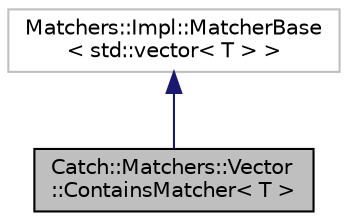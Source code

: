 digraph "Catch::Matchers::Vector::ContainsMatcher&lt; T &gt;"
{
  edge [fontname="Helvetica",fontsize="10",labelfontname="Helvetica",labelfontsize="10"];
  node [fontname="Helvetica",fontsize="10",shape=record];
  Node1 [label="Catch::Matchers::Vector\l::ContainsMatcher\< T \>",height=0.2,width=0.4,color="black", fillcolor="grey75", style="filled", fontcolor="black"];
  Node2 -> Node1 [dir="back",color="midnightblue",fontsize="10",style="solid"];
  Node2 [label="Matchers::Impl::MatcherBase\l\< std::vector\< T \> \>",height=0.2,width=0.4,color="grey75", fillcolor="white", style="filled"];
}

